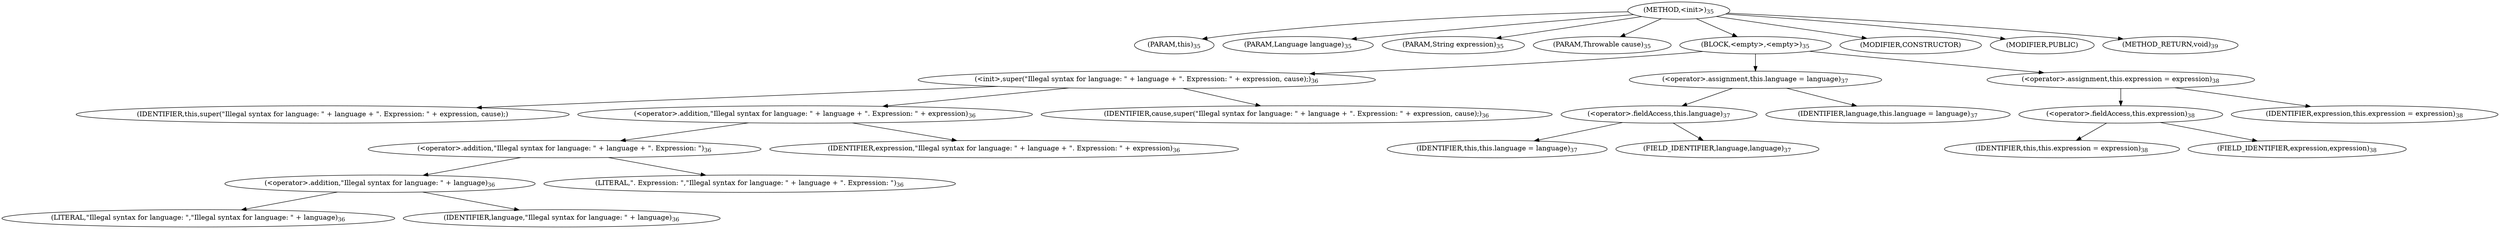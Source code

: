 digraph "&lt;init&gt;" {  
"28" [label = <(METHOD,&lt;init&gt;)<SUB>35</SUB>> ]
"6" [label = <(PARAM,this)<SUB>35</SUB>> ]
"29" [label = <(PARAM,Language language)<SUB>35</SUB>> ]
"30" [label = <(PARAM,String expression)<SUB>35</SUB>> ]
"31" [label = <(PARAM,Throwable cause)<SUB>35</SUB>> ]
"32" [label = <(BLOCK,&lt;empty&gt;,&lt;empty&gt;)<SUB>35</SUB>> ]
"33" [label = <(&lt;init&gt;,super(&quot;Illegal syntax for language: &quot; + language + &quot;. Expression: &quot; + expression, cause);)<SUB>36</SUB>> ]
"5" [label = <(IDENTIFIER,this,super(&quot;Illegal syntax for language: &quot; + language + &quot;. Expression: &quot; + expression, cause);)> ]
"34" [label = <(&lt;operator&gt;.addition,&quot;Illegal syntax for language: &quot; + language + &quot;. Expression: &quot; + expression)<SUB>36</SUB>> ]
"35" [label = <(&lt;operator&gt;.addition,&quot;Illegal syntax for language: &quot; + language + &quot;. Expression: &quot;)<SUB>36</SUB>> ]
"36" [label = <(&lt;operator&gt;.addition,&quot;Illegal syntax for language: &quot; + language)<SUB>36</SUB>> ]
"37" [label = <(LITERAL,&quot;Illegal syntax for language: &quot;,&quot;Illegal syntax for language: &quot; + language)<SUB>36</SUB>> ]
"38" [label = <(IDENTIFIER,language,&quot;Illegal syntax for language: &quot; + language)<SUB>36</SUB>> ]
"39" [label = <(LITERAL,&quot;. Expression: &quot;,&quot;Illegal syntax for language: &quot; + language + &quot;. Expression: &quot;)<SUB>36</SUB>> ]
"40" [label = <(IDENTIFIER,expression,&quot;Illegal syntax for language: &quot; + language + &quot;. Expression: &quot; + expression)<SUB>36</SUB>> ]
"41" [label = <(IDENTIFIER,cause,super(&quot;Illegal syntax for language: &quot; + language + &quot;. Expression: &quot; + expression, cause);)<SUB>36</SUB>> ]
"42" [label = <(&lt;operator&gt;.assignment,this.language = language)<SUB>37</SUB>> ]
"43" [label = <(&lt;operator&gt;.fieldAccess,this.language)<SUB>37</SUB>> ]
"7" [label = <(IDENTIFIER,this,this.language = language)<SUB>37</SUB>> ]
"44" [label = <(FIELD_IDENTIFIER,language,language)<SUB>37</SUB>> ]
"45" [label = <(IDENTIFIER,language,this.language = language)<SUB>37</SUB>> ]
"46" [label = <(&lt;operator&gt;.assignment,this.expression = expression)<SUB>38</SUB>> ]
"47" [label = <(&lt;operator&gt;.fieldAccess,this.expression)<SUB>38</SUB>> ]
"8" [label = <(IDENTIFIER,this,this.expression = expression)<SUB>38</SUB>> ]
"48" [label = <(FIELD_IDENTIFIER,expression,expression)<SUB>38</SUB>> ]
"49" [label = <(IDENTIFIER,expression,this.expression = expression)<SUB>38</SUB>> ]
"50" [label = <(MODIFIER,CONSTRUCTOR)> ]
"51" [label = <(MODIFIER,PUBLIC)> ]
"52" [label = <(METHOD_RETURN,void)<SUB>39</SUB>> ]
  "28" -> "6" 
  "28" -> "29" 
  "28" -> "30" 
  "28" -> "31" 
  "28" -> "32" 
  "28" -> "50" 
  "28" -> "51" 
  "28" -> "52" 
  "32" -> "33" 
  "32" -> "42" 
  "32" -> "46" 
  "33" -> "5" 
  "33" -> "34" 
  "33" -> "41" 
  "34" -> "35" 
  "34" -> "40" 
  "35" -> "36" 
  "35" -> "39" 
  "36" -> "37" 
  "36" -> "38" 
  "42" -> "43" 
  "42" -> "45" 
  "43" -> "7" 
  "43" -> "44" 
  "46" -> "47" 
  "46" -> "49" 
  "47" -> "8" 
  "47" -> "48" 
}

